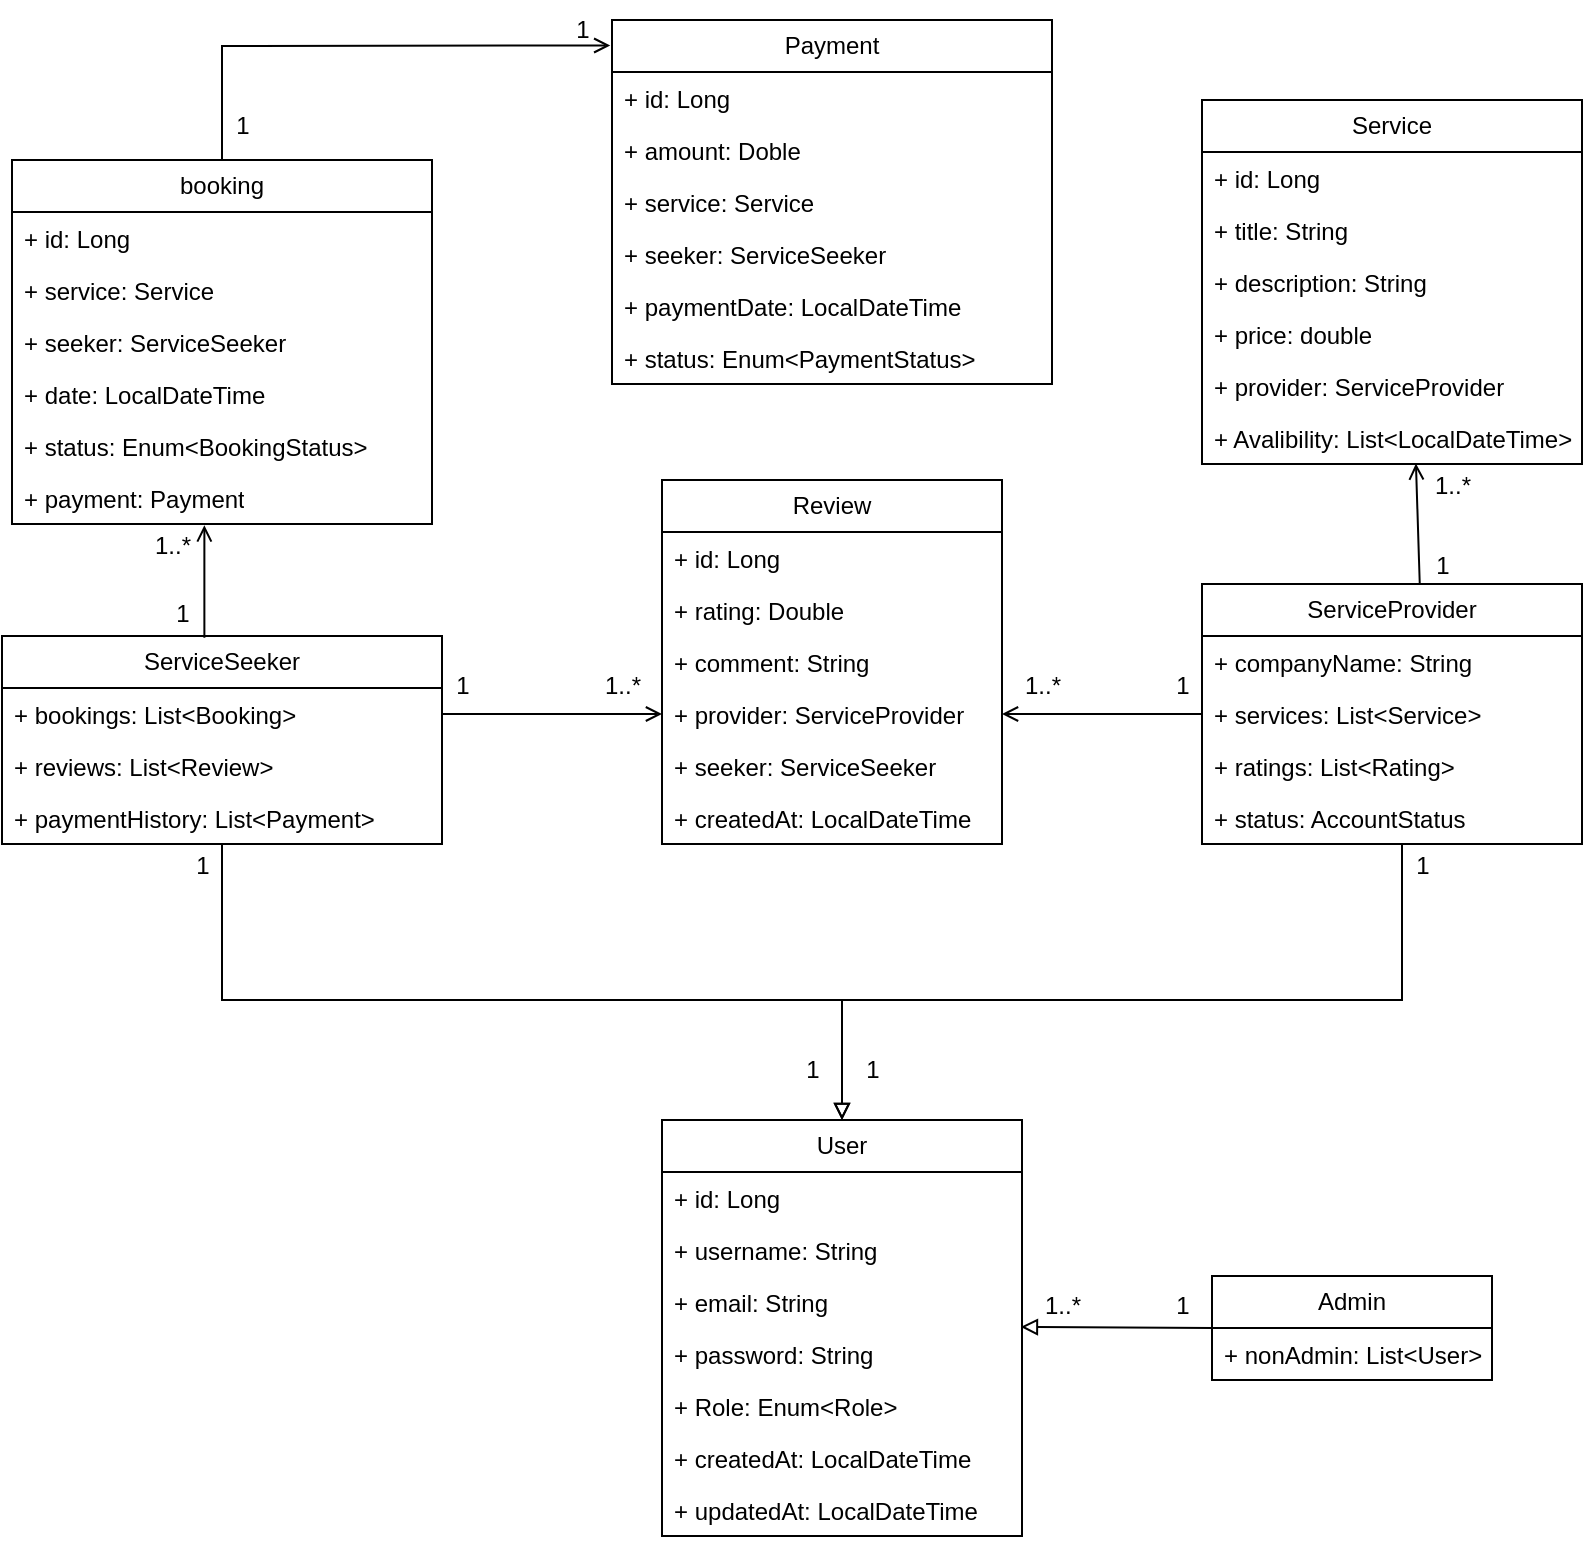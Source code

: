 <mxfile version="26.0.2">
  <diagram name="Page-1" id="zB9N1CHd-PbjbXlKQ5mJ">
    <mxGraphModel dx="1311" dy="1882" grid="1" gridSize="10" guides="1" tooltips="1" connect="1" arrows="1" fold="1" page="1" pageScale="1" pageWidth="827" pageHeight="1169" math="0" shadow="0">
      <root>
        <mxCell id="0" />
        <mxCell id="1" parent="0" />
        <mxCell id="z-HgBq9zoPMqx_WeYa9d-9" value="Service" style="swimlane;fontStyle=0;childLayout=stackLayout;horizontal=1;startSize=26;fillColor=none;horizontalStack=0;resizeParent=1;resizeParentMax=0;resizeLast=0;collapsible=1;marginBottom=0;whiteSpace=wrap;html=1;" vertex="1" parent="1">
          <mxGeometry x="630" y="-360" width="190" height="182" as="geometry" />
        </mxCell>
        <mxCell id="z-HgBq9zoPMqx_WeYa9d-11" value="+ id: Long" style="text;strokeColor=none;fillColor=none;align=left;verticalAlign=top;spacingLeft=4;spacingRight=4;overflow=hidden;rotatable=0;points=[[0,0.5],[1,0.5]];portConstraint=eastwest;whiteSpace=wrap;html=1;" vertex="1" parent="z-HgBq9zoPMqx_WeYa9d-9">
          <mxGeometry y="26" width="190" height="26" as="geometry" />
        </mxCell>
        <mxCell id="z-HgBq9zoPMqx_WeYa9d-10" value="+ title: String" style="text;strokeColor=none;fillColor=none;align=left;verticalAlign=top;spacingLeft=4;spacingRight=4;overflow=hidden;rotatable=0;points=[[0,0.5],[1,0.5]];portConstraint=eastwest;whiteSpace=wrap;html=1;" vertex="1" parent="z-HgBq9zoPMqx_WeYa9d-9">
          <mxGeometry y="52" width="190" height="26" as="geometry" />
        </mxCell>
        <mxCell id="z-HgBq9zoPMqx_WeYa9d-12" value="+ description: String" style="text;strokeColor=none;fillColor=none;align=left;verticalAlign=top;spacingLeft=4;spacingRight=4;overflow=hidden;rotatable=0;points=[[0,0.5],[1,0.5]];portConstraint=eastwest;whiteSpace=wrap;html=1;" vertex="1" parent="z-HgBq9zoPMqx_WeYa9d-9">
          <mxGeometry y="78" width="190" height="26" as="geometry" />
        </mxCell>
        <mxCell id="z-HgBq9zoPMqx_WeYa9d-57" value="+ price: double" style="text;strokeColor=none;fillColor=none;align=left;verticalAlign=top;spacingLeft=4;spacingRight=4;overflow=hidden;rotatable=0;points=[[0,0.5],[1,0.5]];portConstraint=eastwest;whiteSpace=wrap;html=1;" vertex="1" parent="z-HgBq9zoPMqx_WeYa9d-9">
          <mxGeometry y="104" width="190" height="26" as="geometry" />
        </mxCell>
        <mxCell id="z-HgBq9zoPMqx_WeYa9d-58" value="+ provider: ServiceProvider" style="text;strokeColor=none;fillColor=none;align=left;verticalAlign=top;spacingLeft=4;spacingRight=4;overflow=hidden;rotatable=0;points=[[0,0.5],[1,0.5]];portConstraint=eastwest;whiteSpace=wrap;html=1;" vertex="1" parent="z-HgBq9zoPMqx_WeYa9d-9">
          <mxGeometry y="130" width="190" height="26" as="geometry" />
        </mxCell>
        <mxCell id="z-HgBq9zoPMqx_WeYa9d-59" value="+ Avalibility: List&amp;lt;LocalDateTime&amp;gt;" style="text;strokeColor=none;fillColor=none;align=left;verticalAlign=top;spacingLeft=4;spacingRight=4;overflow=hidden;rotatable=0;points=[[0,0.5],[1,0.5]];portConstraint=eastwest;whiteSpace=wrap;html=1;" vertex="1" parent="z-HgBq9zoPMqx_WeYa9d-9">
          <mxGeometry y="156" width="190" height="26" as="geometry" />
        </mxCell>
        <mxCell id="z-HgBq9zoPMqx_WeYa9d-13" value="ServiceProvider" style="swimlane;fontStyle=0;childLayout=stackLayout;horizontal=1;startSize=26;fillColor=none;horizontalStack=0;resizeParent=1;resizeParentMax=0;resizeLast=0;collapsible=1;marginBottom=0;whiteSpace=wrap;html=1;" vertex="1" parent="1">
          <mxGeometry x="630" y="-118" width="190" height="130" as="geometry" />
        </mxCell>
        <mxCell id="z-HgBq9zoPMqx_WeYa9d-14" value="+ companyName: String" style="text;strokeColor=none;fillColor=none;align=left;verticalAlign=top;spacingLeft=4;spacingRight=4;overflow=hidden;rotatable=0;points=[[0,0.5],[1,0.5]];portConstraint=eastwest;whiteSpace=wrap;html=1;" vertex="1" parent="z-HgBq9zoPMqx_WeYa9d-13">
          <mxGeometry y="26" width="190" height="26" as="geometry" />
        </mxCell>
        <mxCell id="z-HgBq9zoPMqx_WeYa9d-15" value="+ services: List&amp;lt;Service&amp;gt;" style="text;strokeColor=none;fillColor=none;align=left;verticalAlign=top;spacingLeft=4;spacingRight=4;overflow=hidden;rotatable=0;points=[[0,0.5],[1,0.5]];portConstraint=eastwest;whiteSpace=wrap;html=1;" vertex="1" parent="z-HgBq9zoPMqx_WeYa9d-13">
          <mxGeometry y="52" width="190" height="26" as="geometry" />
        </mxCell>
        <mxCell id="z-HgBq9zoPMqx_WeYa9d-16" value="+ ratings: List&amp;lt;Rating&amp;gt;&amp;nbsp;" style="text;strokeColor=none;fillColor=none;align=left;verticalAlign=top;spacingLeft=4;spacingRight=4;overflow=hidden;rotatable=0;points=[[0,0.5],[1,0.5]];portConstraint=eastwest;whiteSpace=wrap;html=1;" vertex="1" parent="z-HgBq9zoPMqx_WeYa9d-13">
          <mxGeometry y="78" width="190" height="26" as="geometry" />
        </mxCell>
        <mxCell id="z-HgBq9zoPMqx_WeYa9d-56" value="+ status: AccountStatus" style="text;strokeColor=none;fillColor=none;align=left;verticalAlign=top;spacingLeft=4;spacingRight=4;overflow=hidden;rotatable=0;points=[[0,0.5],[1,0.5]];portConstraint=eastwest;whiteSpace=wrap;html=1;" vertex="1" parent="z-HgBq9zoPMqx_WeYa9d-13">
          <mxGeometry y="104" width="190" height="26" as="geometry" />
        </mxCell>
        <mxCell id="z-HgBq9zoPMqx_WeYa9d-17" value="ServiceSeeker" style="swimlane;fontStyle=0;childLayout=stackLayout;horizontal=1;startSize=26;fillColor=none;horizontalStack=0;resizeParent=1;resizeParentMax=0;resizeLast=0;collapsible=1;marginBottom=0;whiteSpace=wrap;html=1;" vertex="1" parent="1">
          <mxGeometry x="30" y="-92" width="220" height="104" as="geometry" />
        </mxCell>
        <mxCell id="z-HgBq9zoPMqx_WeYa9d-18" value="+ bookings: List&amp;lt;Booking&amp;gt;" style="text;strokeColor=none;fillColor=none;align=left;verticalAlign=top;spacingLeft=4;spacingRight=4;overflow=hidden;rotatable=0;points=[[0,0.5],[1,0.5]];portConstraint=eastwest;whiteSpace=wrap;html=1;" vertex="1" parent="z-HgBq9zoPMqx_WeYa9d-17">
          <mxGeometry y="26" width="220" height="26" as="geometry" />
        </mxCell>
        <mxCell id="z-HgBq9zoPMqx_WeYa9d-19" value="+ reviews: List&amp;lt;Review&amp;gt;" style="text;strokeColor=none;fillColor=none;align=left;verticalAlign=top;spacingLeft=4;spacingRight=4;overflow=hidden;rotatable=0;points=[[0,0.5],[1,0.5]];portConstraint=eastwest;whiteSpace=wrap;html=1;" vertex="1" parent="z-HgBq9zoPMqx_WeYa9d-17">
          <mxGeometry y="52" width="220" height="26" as="geometry" />
        </mxCell>
        <mxCell id="z-HgBq9zoPMqx_WeYa9d-20" value="+ paymentHistory: List&amp;lt;Payment&amp;gt;" style="text;strokeColor=none;fillColor=none;align=left;verticalAlign=top;spacingLeft=4;spacingRight=4;overflow=hidden;rotatable=0;points=[[0,0.5],[1,0.5]];portConstraint=eastwest;whiteSpace=wrap;html=1;" vertex="1" parent="z-HgBq9zoPMqx_WeYa9d-17">
          <mxGeometry y="78" width="220" height="26" as="geometry" />
        </mxCell>
        <mxCell id="z-HgBq9zoPMqx_WeYa9d-21" value="Admin" style="swimlane;fontStyle=0;childLayout=stackLayout;horizontal=1;startSize=26;fillColor=none;horizontalStack=0;resizeParent=1;resizeParentMax=0;resizeLast=0;collapsible=1;marginBottom=0;whiteSpace=wrap;html=1;" vertex="1" parent="1">
          <mxGeometry x="635" y="228" width="140" height="52" as="geometry" />
        </mxCell>
        <mxCell id="z-HgBq9zoPMqx_WeYa9d-24" value="+ nonAdmin: List&amp;lt;User&amp;gt;" style="text;strokeColor=none;fillColor=none;align=left;verticalAlign=top;spacingLeft=4;spacingRight=4;overflow=hidden;rotatable=0;points=[[0,0.5],[1,0.5]];portConstraint=eastwest;whiteSpace=wrap;html=1;" vertex="1" parent="z-HgBq9zoPMqx_WeYa9d-21">
          <mxGeometry y="26" width="140" height="26" as="geometry" />
        </mxCell>
        <mxCell id="z-HgBq9zoPMqx_WeYa9d-25" value="booking" style="swimlane;fontStyle=0;childLayout=stackLayout;horizontal=1;startSize=26;fillColor=none;horizontalStack=0;resizeParent=1;resizeParentMax=0;resizeLast=0;collapsible=1;marginBottom=0;whiteSpace=wrap;html=1;" vertex="1" parent="1">
          <mxGeometry x="35" y="-330" width="210" height="182" as="geometry" />
        </mxCell>
        <mxCell id="z-HgBq9zoPMqx_WeYa9d-26" value="+ id: Long" style="text;strokeColor=none;fillColor=none;align=left;verticalAlign=top;spacingLeft=4;spacingRight=4;overflow=hidden;rotatable=0;points=[[0,0.5],[1,0.5]];portConstraint=eastwest;whiteSpace=wrap;html=1;" vertex="1" parent="z-HgBq9zoPMqx_WeYa9d-25">
          <mxGeometry y="26" width="210" height="26" as="geometry" />
        </mxCell>
        <mxCell id="z-HgBq9zoPMqx_WeYa9d-27" value="+ service: Service" style="text;strokeColor=none;fillColor=none;align=left;verticalAlign=top;spacingLeft=4;spacingRight=4;overflow=hidden;rotatable=0;points=[[0,0.5],[1,0.5]];portConstraint=eastwest;whiteSpace=wrap;html=1;" vertex="1" parent="z-HgBq9zoPMqx_WeYa9d-25">
          <mxGeometry y="52" width="210" height="26" as="geometry" />
        </mxCell>
        <mxCell id="z-HgBq9zoPMqx_WeYa9d-28" value="+ seeker: ServiceSeeker" style="text;strokeColor=none;fillColor=none;align=left;verticalAlign=top;spacingLeft=4;spacingRight=4;overflow=hidden;rotatable=0;points=[[0,0.5],[1,0.5]];portConstraint=eastwest;whiteSpace=wrap;html=1;" vertex="1" parent="z-HgBq9zoPMqx_WeYa9d-25">
          <mxGeometry y="78" width="210" height="26" as="geometry" />
        </mxCell>
        <mxCell id="z-HgBq9zoPMqx_WeYa9d-60" value="+ date: LocalDateTime" style="text;strokeColor=none;fillColor=none;align=left;verticalAlign=top;spacingLeft=4;spacingRight=4;overflow=hidden;rotatable=0;points=[[0,0.5],[1,0.5]];portConstraint=eastwest;whiteSpace=wrap;html=1;" vertex="1" parent="z-HgBq9zoPMqx_WeYa9d-25">
          <mxGeometry y="104" width="210" height="26" as="geometry" />
        </mxCell>
        <mxCell id="z-HgBq9zoPMqx_WeYa9d-61" value="+ status: Enum&amp;lt;BookingStatus&amp;gt;" style="text;strokeColor=none;fillColor=none;align=left;verticalAlign=top;spacingLeft=4;spacingRight=4;overflow=hidden;rotatable=0;points=[[0,0.5],[1,0.5]];portConstraint=eastwest;whiteSpace=wrap;html=1;" vertex="1" parent="z-HgBq9zoPMqx_WeYa9d-25">
          <mxGeometry y="130" width="210" height="26" as="geometry" />
        </mxCell>
        <mxCell id="z-HgBq9zoPMqx_WeYa9d-62" value="+ payment: Payment" style="text;strokeColor=none;fillColor=none;align=left;verticalAlign=top;spacingLeft=4;spacingRight=4;overflow=hidden;rotatable=0;points=[[0,0.5],[1,0.5]];portConstraint=eastwest;whiteSpace=wrap;html=1;" vertex="1" parent="z-HgBq9zoPMqx_WeYa9d-25">
          <mxGeometry y="156" width="210" height="26" as="geometry" />
        </mxCell>
        <mxCell id="z-HgBq9zoPMqx_WeYa9d-29" value="Review" style="swimlane;fontStyle=0;childLayout=stackLayout;horizontal=1;startSize=26;fillColor=none;horizontalStack=0;resizeParent=1;resizeParentMax=0;resizeLast=0;collapsible=1;marginBottom=0;whiteSpace=wrap;html=1;" vertex="1" parent="1">
          <mxGeometry x="360" y="-170" width="170" height="182" as="geometry" />
        </mxCell>
        <mxCell id="z-HgBq9zoPMqx_WeYa9d-30" value="+ id: Long" style="text;strokeColor=none;fillColor=none;align=left;verticalAlign=top;spacingLeft=4;spacingRight=4;overflow=hidden;rotatable=0;points=[[0,0.5],[1,0.5]];portConstraint=eastwest;whiteSpace=wrap;html=1;" vertex="1" parent="z-HgBq9zoPMqx_WeYa9d-29">
          <mxGeometry y="26" width="170" height="26" as="geometry" />
        </mxCell>
        <mxCell id="z-HgBq9zoPMqx_WeYa9d-31" value="+ rating: Double" style="text;strokeColor=none;fillColor=none;align=left;verticalAlign=top;spacingLeft=4;spacingRight=4;overflow=hidden;rotatable=0;points=[[0,0.5],[1,0.5]];portConstraint=eastwest;whiteSpace=wrap;html=1;" vertex="1" parent="z-HgBq9zoPMqx_WeYa9d-29">
          <mxGeometry y="52" width="170" height="26" as="geometry" />
        </mxCell>
        <mxCell id="z-HgBq9zoPMqx_WeYa9d-32" value="+ comment: String" style="text;strokeColor=none;fillColor=none;align=left;verticalAlign=top;spacingLeft=4;spacingRight=4;overflow=hidden;rotatable=0;points=[[0,0.5],[1,0.5]];portConstraint=eastwest;whiteSpace=wrap;html=1;" vertex="1" parent="z-HgBq9zoPMqx_WeYa9d-29">
          <mxGeometry y="78" width="170" height="26" as="geometry" />
        </mxCell>
        <mxCell id="z-HgBq9zoPMqx_WeYa9d-63" value="+ provider: ServiceProvider" style="text;strokeColor=none;fillColor=none;align=left;verticalAlign=top;spacingLeft=4;spacingRight=4;overflow=hidden;rotatable=0;points=[[0,0.5],[1,0.5]];portConstraint=eastwest;whiteSpace=wrap;html=1;" vertex="1" parent="z-HgBq9zoPMqx_WeYa9d-29">
          <mxGeometry y="104" width="170" height="26" as="geometry" />
        </mxCell>
        <mxCell id="z-HgBq9zoPMqx_WeYa9d-64" value="+ seeker: ServiceSeeker" style="text;strokeColor=none;fillColor=none;align=left;verticalAlign=top;spacingLeft=4;spacingRight=4;overflow=hidden;rotatable=0;points=[[0,0.5],[1,0.5]];portConstraint=eastwest;whiteSpace=wrap;html=1;" vertex="1" parent="z-HgBq9zoPMqx_WeYa9d-29">
          <mxGeometry y="130" width="170" height="26" as="geometry" />
        </mxCell>
        <mxCell id="z-HgBq9zoPMqx_WeYa9d-65" value="+ createdAt: LocalDateTime" style="text;strokeColor=none;fillColor=none;align=left;verticalAlign=top;spacingLeft=4;spacingRight=4;overflow=hidden;rotatable=0;points=[[0,0.5],[1,0.5]];portConstraint=eastwest;whiteSpace=wrap;html=1;" vertex="1" parent="z-HgBq9zoPMqx_WeYa9d-29">
          <mxGeometry y="156" width="170" height="26" as="geometry" />
        </mxCell>
        <mxCell id="z-HgBq9zoPMqx_WeYa9d-33" value="Payment" style="swimlane;fontStyle=0;childLayout=stackLayout;horizontal=1;startSize=26;fillColor=none;horizontalStack=0;resizeParent=1;resizeParentMax=0;resizeLast=0;collapsible=1;marginBottom=0;whiteSpace=wrap;html=1;" vertex="1" parent="1">
          <mxGeometry x="335" y="-400" width="220" height="182" as="geometry" />
        </mxCell>
        <mxCell id="z-HgBq9zoPMqx_WeYa9d-34" value="+ id: Long" style="text;strokeColor=none;fillColor=none;align=left;verticalAlign=top;spacingLeft=4;spacingRight=4;overflow=hidden;rotatable=0;points=[[0,0.5],[1,0.5]];portConstraint=eastwest;whiteSpace=wrap;html=1;" vertex="1" parent="z-HgBq9zoPMqx_WeYa9d-33">
          <mxGeometry y="26" width="220" height="26" as="geometry" />
        </mxCell>
        <mxCell id="z-HgBq9zoPMqx_WeYa9d-35" value="+ amount: Doble" style="text;strokeColor=none;fillColor=none;align=left;verticalAlign=top;spacingLeft=4;spacingRight=4;overflow=hidden;rotatable=0;points=[[0,0.5],[1,0.5]];portConstraint=eastwest;whiteSpace=wrap;html=1;" vertex="1" parent="z-HgBq9zoPMqx_WeYa9d-33">
          <mxGeometry y="52" width="220" height="26" as="geometry" />
        </mxCell>
        <mxCell id="z-HgBq9zoPMqx_WeYa9d-36" value="+ service: Service" style="text;strokeColor=none;fillColor=none;align=left;verticalAlign=top;spacingLeft=4;spacingRight=4;overflow=hidden;rotatable=0;points=[[0,0.5],[1,0.5]];portConstraint=eastwest;whiteSpace=wrap;html=1;" vertex="1" parent="z-HgBq9zoPMqx_WeYa9d-33">
          <mxGeometry y="78" width="220" height="26" as="geometry" />
        </mxCell>
        <mxCell id="z-HgBq9zoPMqx_WeYa9d-66" value="+ seeker: ServiceSeeker" style="text;strokeColor=none;fillColor=none;align=left;verticalAlign=top;spacingLeft=4;spacingRight=4;overflow=hidden;rotatable=0;points=[[0,0.5],[1,0.5]];portConstraint=eastwest;whiteSpace=wrap;html=1;" vertex="1" parent="z-HgBq9zoPMqx_WeYa9d-33">
          <mxGeometry y="104" width="220" height="26" as="geometry" />
        </mxCell>
        <mxCell id="z-HgBq9zoPMqx_WeYa9d-67" value="+ paymentDate: LocalDateTime" style="text;strokeColor=none;fillColor=none;align=left;verticalAlign=top;spacingLeft=4;spacingRight=4;overflow=hidden;rotatable=0;points=[[0,0.5],[1,0.5]];portConstraint=eastwest;whiteSpace=wrap;html=1;" vertex="1" parent="z-HgBq9zoPMqx_WeYa9d-33">
          <mxGeometry y="130" width="220" height="26" as="geometry" />
        </mxCell>
        <mxCell id="z-HgBq9zoPMqx_WeYa9d-68" value="+ status: Enum&amp;lt;PaymentStatus&amp;gt;" style="text;strokeColor=none;fillColor=none;align=left;verticalAlign=top;spacingLeft=4;spacingRight=4;overflow=hidden;rotatable=0;points=[[0,0.5],[1,0.5]];portConstraint=eastwest;whiteSpace=wrap;html=1;" vertex="1" parent="z-HgBq9zoPMqx_WeYa9d-33">
          <mxGeometry y="156" width="220" height="26" as="geometry" />
        </mxCell>
        <mxCell id="z-HgBq9zoPMqx_WeYa9d-51" value="User" style="swimlane;fontStyle=0;childLayout=stackLayout;horizontal=1;startSize=26;fillColor=none;horizontalStack=0;resizeParent=1;resizeParentMax=0;resizeLast=0;collapsible=1;marginBottom=0;whiteSpace=wrap;html=1;" vertex="1" parent="1">
          <mxGeometry x="360" y="150" width="180" height="208" as="geometry" />
        </mxCell>
        <mxCell id="z-HgBq9zoPMqx_WeYa9d-38" value="+ id: Long" style="text;strokeColor=none;fillColor=none;align=left;verticalAlign=top;spacingLeft=4;spacingRight=4;overflow=hidden;rotatable=0;points=[[0,0.5],[1,0.5]];portConstraint=eastwest;whiteSpace=wrap;html=1;" vertex="1" parent="z-HgBq9zoPMqx_WeYa9d-51">
          <mxGeometry y="26" width="180" height="26" as="geometry" />
        </mxCell>
        <mxCell id="z-HgBq9zoPMqx_WeYa9d-41" value="+ username: String" style="text;strokeColor=none;fillColor=none;align=left;verticalAlign=top;spacingLeft=4;spacingRight=4;overflow=hidden;rotatable=0;points=[[0,0.5],[1,0.5]];portConstraint=eastwest;whiteSpace=wrap;html=1;" vertex="1" parent="z-HgBq9zoPMqx_WeYa9d-51">
          <mxGeometry y="52" width="180" height="26" as="geometry" />
        </mxCell>
        <mxCell id="z-HgBq9zoPMqx_WeYa9d-42" value="+ email: String" style="text;strokeColor=none;fillColor=none;align=left;verticalAlign=top;spacingLeft=4;spacingRight=4;overflow=hidden;rotatable=0;points=[[0,0.5],[1,0.5]];portConstraint=eastwest;whiteSpace=wrap;html=1;" vertex="1" parent="z-HgBq9zoPMqx_WeYa9d-51">
          <mxGeometry y="78" width="180" height="26" as="geometry" />
        </mxCell>
        <mxCell id="z-HgBq9zoPMqx_WeYa9d-43" value="+ password: String" style="text;strokeColor=none;fillColor=none;align=left;verticalAlign=top;spacingLeft=4;spacingRight=4;overflow=hidden;rotatable=0;points=[[0,0.5],[1,0.5]];portConstraint=eastwest;whiteSpace=wrap;html=1;" vertex="1" parent="z-HgBq9zoPMqx_WeYa9d-51">
          <mxGeometry y="104" width="180" height="26" as="geometry" />
        </mxCell>
        <mxCell id="z-HgBq9zoPMqx_WeYa9d-55" value="+ Role: Enum&amp;lt;Role&amp;gt;" style="text;strokeColor=none;fillColor=none;align=left;verticalAlign=top;spacingLeft=4;spacingRight=4;overflow=hidden;rotatable=0;points=[[0,0.5],[1,0.5]];portConstraint=eastwest;whiteSpace=wrap;html=1;" vertex="1" parent="z-HgBq9zoPMqx_WeYa9d-51">
          <mxGeometry y="130" width="180" height="26" as="geometry" />
        </mxCell>
        <mxCell id="z-HgBq9zoPMqx_WeYa9d-48" value="+ createdAt: LocalDateTime" style="text;strokeColor=none;fillColor=none;align=left;verticalAlign=top;spacingLeft=4;spacingRight=4;overflow=hidden;rotatable=0;points=[[0,0.5],[1,0.5]];portConstraint=eastwest;whiteSpace=wrap;html=1;" vertex="1" parent="z-HgBq9zoPMqx_WeYa9d-51">
          <mxGeometry y="156" width="180" height="26" as="geometry" />
        </mxCell>
        <mxCell id="z-HgBq9zoPMqx_WeYa9d-50" value="+ updatedAt: LocalDateTime" style="text;strokeColor=none;fillColor=none;align=left;verticalAlign=top;spacingLeft=4;spacingRight=4;overflow=hidden;rotatable=0;points=[[0,0.5],[1,0.5]];portConstraint=eastwest;whiteSpace=wrap;html=1;" vertex="1" parent="z-HgBq9zoPMqx_WeYa9d-51">
          <mxGeometry y="182" width="180" height="26" as="geometry" />
        </mxCell>
        <mxCell id="z-HgBq9zoPMqx_WeYa9d-69" value="" style="endArrow=none;html=1;rounded=0;entryX=0.5;entryY=1;entryDx=0;entryDy=0;exitX=0.5;exitY=0;exitDx=0;exitDy=0;startArrow=block;startFill=0;" edge="1" parent="1" source="z-HgBq9zoPMqx_WeYa9d-51" target="z-HgBq9zoPMqx_WeYa9d-17">
          <mxGeometry width="50" height="50" relative="1" as="geometry">
            <mxPoint x="380" y="150" as="sourcePoint" />
            <mxPoint x="290" y="30" as="targetPoint" />
            <Array as="points">
              <mxPoint x="450" y="90" />
              <mxPoint x="140" y="90" />
            </Array>
          </mxGeometry>
        </mxCell>
        <mxCell id="z-HgBq9zoPMqx_WeYa9d-70" value="" style="endArrow=none;html=1;rounded=0;startArrow=block;startFill=0;" edge="1" parent="1">
          <mxGeometry width="50" height="50" relative="1" as="geometry">
            <mxPoint x="450" y="150" as="sourcePoint" />
            <mxPoint x="730" y="12" as="targetPoint" />
            <Array as="points">
              <mxPoint x="450" y="90" />
              <mxPoint x="730" y="90" />
            </Array>
          </mxGeometry>
        </mxCell>
        <mxCell id="z-HgBq9zoPMqx_WeYa9d-71" value="" style="endArrow=none;html=1;rounded=0;entryX=0;entryY=0.5;entryDx=0;entryDy=0;exitX=0.997;exitY=-0.02;exitDx=0;exitDy=0;exitPerimeter=0;startArrow=block;startFill=0;" edge="1" parent="1" source="z-HgBq9zoPMqx_WeYa9d-43" target="z-HgBq9zoPMqx_WeYa9d-21">
          <mxGeometry width="50" height="50" relative="1" as="geometry">
            <mxPoint x="510" y="250" as="sourcePoint" />
            <mxPoint x="560" y="200" as="targetPoint" />
          </mxGeometry>
        </mxCell>
        <mxCell id="z-HgBq9zoPMqx_WeYa9d-76" value="" style="endArrow=open;html=1;rounded=0;entryX=1;entryY=0.5;entryDx=0;entryDy=0;exitX=0;exitY=0.5;exitDx=0;exitDy=0;endFill=0;" edge="1" parent="1" source="z-HgBq9zoPMqx_WeYa9d-15" target="z-HgBq9zoPMqx_WeYa9d-63">
          <mxGeometry width="50" height="50" relative="1" as="geometry">
            <mxPoint x="410" y="50" as="sourcePoint" />
            <mxPoint x="460" as="targetPoint" />
          </mxGeometry>
        </mxCell>
        <mxCell id="z-HgBq9zoPMqx_WeYa9d-78" value="" style="endArrow=open;html=1;rounded=0;entryX=0.563;entryY=0.99;entryDx=0;entryDy=0;entryPerimeter=0;exitX=0.573;exitY=-0.003;exitDx=0;exitDy=0;exitPerimeter=0;startArrow=none;startFill=0;endFill=0;" edge="1" parent="1" source="z-HgBq9zoPMqx_WeYa9d-13" target="z-HgBq9zoPMqx_WeYa9d-59">
          <mxGeometry width="50" height="50" relative="1" as="geometry">
            <mxPoint x="500" y="-170" as="sourcePoint" />
            <mxPoint x="550" y="-220" as="targetPoint" />
          </mxGeometry>
        </mxCell>
        <mxCell id="z-HgBq9zoPMqx_WeYa9d-79" value="" style="endArrow=open;html=1;rounded=0;exitX=1;exitY=0.5;exitDx=0;exitDy=0;entryX=0;entryY=0.5;entryDx=0;entryDy=0;endFill=0;" edge="1" parent="1" source="z-HgBq9zoPMqx_WeYa9d-18" target="z-HgBq9zoPMqx_WeYa9d-63">
          <mxGeometry width="50" height="50" relative="1" as="geometry">
            <mxPoint x="370" y="-80" as="sourcePoint" />
            <mxPoint x="420" y="-130" as="targetPoint" />
          </mxGeometry>
        </mxCell>
        <mxCell id="z-HgBq9zoPMqx_WeYa9d-80" value="" style="endArrow=open;html=1;rounded=0;entryX=0.458;entryY=1.026;entryDx=0;entryDy=0;entryPerimeter=0;exitX=0.46;exitY=0.009;exitDx=0;exitDy=0;exitPerimeter=0;endFill=0;" edge="1" parent="1" source="z-HgBq9zoPMqx_WeYa9d-17" target="z-HgBq9zoPMqx_WeYa9d-62">
          <mxGeometry width="50" height="50" relative="1" as="geometry">
            <mxPoint x="370" y="-80" as="sourcePoint" />
            <mxPoint x="420" y="-130" as="targetPoint" />
          </mxGeometry>
        </mxCell>
        <mxCell id="z-HgBq9zoPMqx_WeYa9d-81" value="1" style="text;html=1;align=center;verticalAlign=middle;resizable=0;points=[];autosize=1;strokeColor=none;fillColor=none;" vertex="1" parent="1">
          <mxGeometry x="450" y="110" width="30" height="30" as="geometry" />
        </mxCell>
        <mxCell id="z-HgBq9zoPMqx_WeYa9d-82" value="1" style="text;html=1;align=center;verticalAlign=middle;resizable=0;points=[];autosize=1;strokeColor=none;fillColor=none;" vertex="1" parent="1">
          <mxGeometry x="725" y="8" width="30" height="30" as="geometry" />
        </mxCell>
        <mxCell id="z-HgBq9zoPMqx_WeYa9d-83" value="1" style="text;html=1;align=center;verticalAlign=middle;resizable=0;points=[];autosize=1;strokeColor=none;fillColor=none;" vertex="1" parent="1">
          <mxGeometry x="420" y="110" width="30" height="30" as="geometry" />
        </mxCell>
        <mxCell id="z-HgBq9zoPMqx_WeYa9d-84" value="1" style="text;html=1;align=center;verticalAlign=middle;resizable=0;points=[];autosize=1;strokeColor=none;fillColor=none;" vertex="1" parent="1">
          <mxGeometry x="115" y="8" width="30" height="30" as="geometry" />
        </mxCell>
        <mxCell id="z-HgBq9zoPMqx_WeYa9d-85" value="1" style="text;html=1;align=center;verticalAlign=middle;resizable=0;points=[];autosize=1;strokeColor=none;fillColor=none;" vertex="1" parent="1">
          <mxGeometry x="735" y="-142" width="30" height="30" as="geometry" />
        </mxCell>
        <mxCell id="z-HgBq9zoPMqx_WeYa9d-86" value="1..*" style="text;html=1;align=center;verticalAlign=middle;resizable=0;points=[];autosize=1;strokeColor=none;fillColor=none;" vertex="1" parent="1">
          <mxGeometry x="735" y="-182" width="40" height="30" as="geometry" />
        </mxCell>
        <mxCell id="z-HgBq9zoPMqx_WeYa9d-87" value="1" style="text;html=1;align=center;verticalAlign=middle;resizable=0;points=[];autosize=1;strokeColor=none;fillColor=none;" vertex="1" parent="1">
          <mxGeometry x="105" y="-118" width="30" height="30" as="geometry" />
        </mxCell>
        <mxCell id="z-HgBq9zoPMqx_WeYa9d-88" value="1..*" style="text;html=1;align=center;verticalAlign=middle;resizable=0;points=[];autosize=1;strokeColor=none;fillColor=none;" vertex="1" parent="1">
          <mxGeometry x="95" y="-152" width="40" height="30" as="geometry" />
        </mxCell>
        <mxCell id="z-HgBq9zoPMqx_WeYa9d-89" value="1" style="text;html=1;align=center;verticalAlign=middle;resizable=0;points=[];autosize=1;strokeColor=none;fillColor=none;" vertex="1" parent="1">
          <mxGeometry x="245" y="-82" width="30" height="30" as="geometry" />
        </mxCell>
        <mxCell id="z-HgBq9zoPMqx_WeYa9d-90" value="1..*" style="text;html=1;align=center;verticalAlign=middle;resizable=0;points=[];autosize=1;strokeColor=none;fillColor=none;" vertex="1" parent="1">
          <mxGeometry x="320" y="-82" width="40" height="30" as="geometry" />
        </mxCell>
        <mxCell id="z-HgBq9zoPMqx_WeYa9d-91" value="1" style="text;html=1;align=center;verticalAlign=middle;resizable=0;points=[];autosize=1;strokeColor=none;fillColor=none;" vertex="1" parent="1">
          <mxGeometry x="605" y="-82" width="30" height="30" as="geometry" />
        </mxCell>
        <mxCell id="z-HgBq9zoPMqx_WeYa9d-92" value="1..*" style="text;html=1;align=center;verticalAlign=middle;resizable=0;points=[];autosize=1;strokeColor=none;fillColor=none;" vertex="1" parent="1">
          <mxGeometry x="530" y="-82" width="40" height="30" as="geometry" />
        </mxCell>
        <mxCell id="z-HgBq9zoPMqx_WeYa9d-93" value="" style="endArrow=open;html=1;rounded=0;exitX=0.5;exitY=0;exitDx=0;exitDy=0;entryX=-0.004;entryY=0.07;entryDx=0;entryDy=0;entryPerimeter=0;endFill=0;" edge="1" parent="1" source="z-HgBq9zoPMqx_WeYa9d-25" target="z-HgBq9zoPMqx_WeYa9d-33">
          <mxGeometry width="50" height="50" relative="1" as="geometry">
            <mxPoint x="220" y="-260" as="sourcePoint" />
            <mxPoint x="270" y="-310" as="targetPoint" />
            <Array as="points">
              <mxPoint x="140" y="-387" />
            </Array>
          </mxGeometry>
        </mxCell>
        <mxCell id="z-HgBq9zoPMqx_WeYa9d-94" value="1" style="text;html=1;align=center;verticalAlign=middle;resizable=0;points=[];autosize=1;strokeColor=none;fillColor=none;" vertex="1" parent="1">
          <mxGeometry x="135" y="-362" width="30" height="30" as="geometry" />
        </mxCell>
        <mxCell id="z-HgBq9zoPMqx_WeYa9d-95" value="1" style="text;html=1;align=center;verticalAlign=middle;resizable=0;points=[];autosize=1;strokeColor=none;fillColor=none;" vertex="1" parent="1">
          <mxGeometry x="305" y="-410" width="30" height="30" as="geometry" />
        </mxCell>
        <mxCell id="z-HgBq9zoPMqx_WeYa9d-96" value="1" style="text;html=1;align=center;verticalAlign=middle;resizable=0;points=[];autosize=1;strokeColor=none;fillColor=none;" vertex="1" parent="1">
          <mxGeometry x="605" y="228" width="30" height="30" as="geometry" />
        </mxCell>
        <mxCell id="z-HgBq9zoPMqx_WeYa9d-97" value="1..*" style="text;html=1;align=center;verticalAlign=middle;resizable=0;points=[];autosize=1;strokeColor=none;fillColor=none;" vertex="1" parent="1">
          <mxGeometry x="540" y="228" width="40" height="30" as="geometry" />
        </mxCell>
      </root>
    </mxGraphModel>
  </diagram>
</mxfile>
